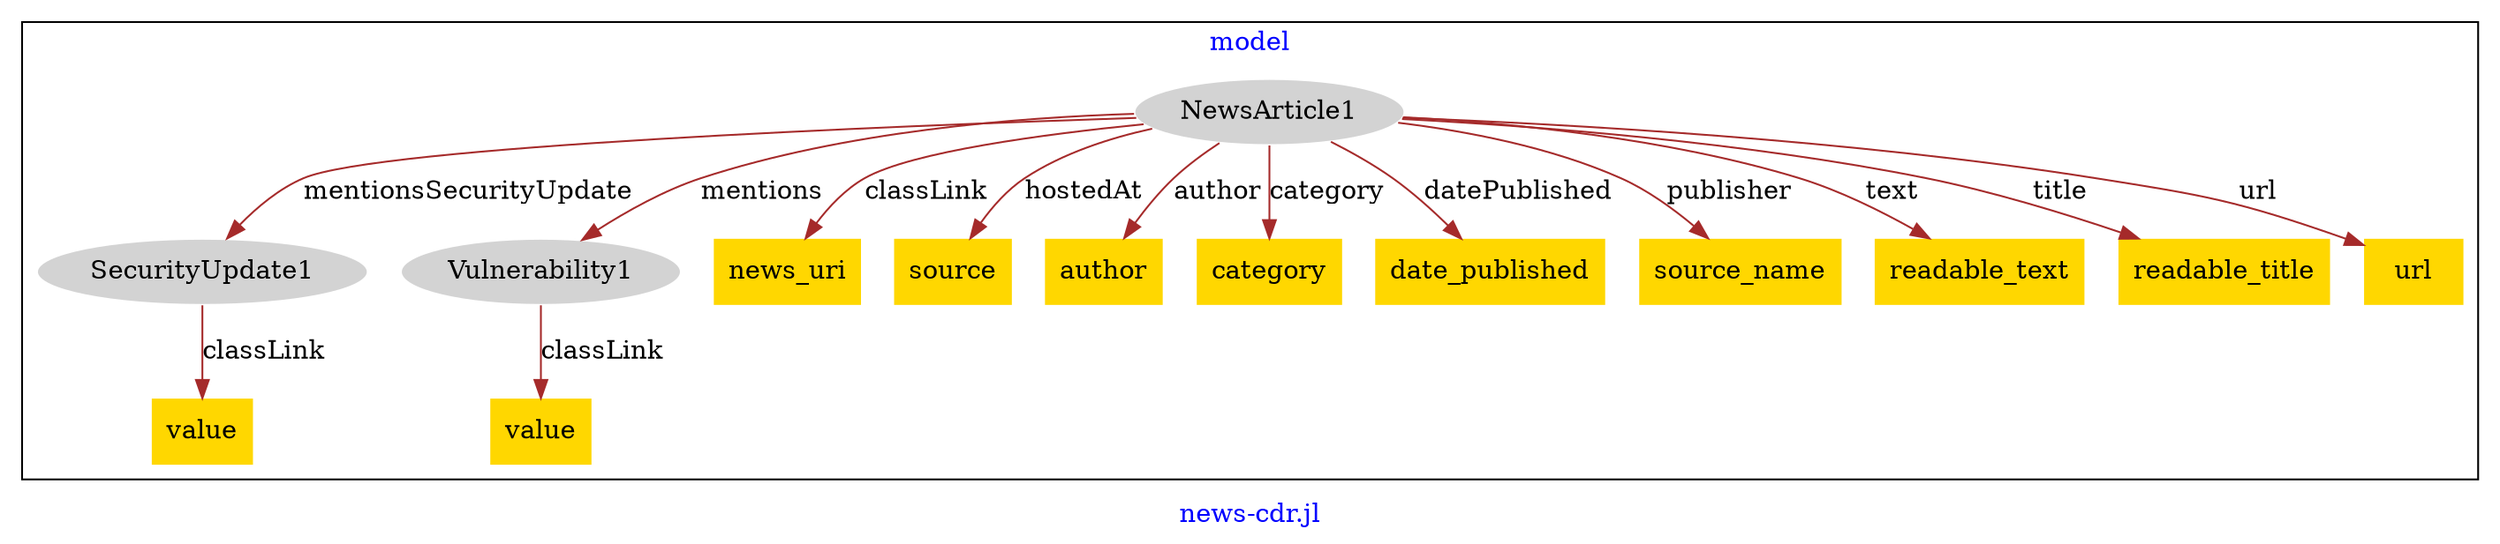 digraph n0 {
fontcolor="blue"
remincross="true"
label="news-cdr.jl"
subgraph cluster {
label="model"
n2[style="filled",color="white",fillcolor="lightgray",label="SecurityUpdate1"];
n3[shape="plaintext",style="filled",fillcolor="gold",label="value"];
n4[style="filled",color="white",fillcolor="lightgray",label="Vulnerability1"];
n5[shape="plaintext",style="filled",fillcolor="gold",label="value"];
n6[style="filled",color="white",fillcolor="lightgray",label="NewsArticle1"];
n7[shape="plaintext",style="filled",fillcolor="gold",label="news_uri"];
n8[shape="plaintext",style="filled",fillcolor="gold",label="source"];
n9[shape="plaintext",style="filled",fillcolor="gold",label="author"];
n10[shape="plaintext",style="filled",fillcolor="gold",label="category"];
n11[shape="plaintext",style="filled",fillcolor="gold",label="date_published"];
n12[shape="plaintext",style="filled",fillcolor="gold",label="source_name"];
n13[shape="plaintext",style="filled",fillcolor="gold",label="readable_text"];
n14[shape="plaintext",style="filled",fillcolor="gold",label="readable_title"];
n15[shape="plaintext",style="filled",fillcolor="gold",label="url"];
}
n2 -> n3[color="brown",fontcolor="black",label="classLink"]
n4 -> n5[color="brown",fontcolor="black",label="classLink"]
n6 -> n7[color="brown",fontcolor="black",label="classLink"]
n6 -> n8[color="brown",fontcolor="black",label="hostedAt"]
n6 -> n2[color="brown",fontcolor="black",label="mentionsSecurityUpdate"]
n6 -> n9[color="brown",fontcolor="black",label="author"]
n6 -> n10[color="brown",fontcolor="black",label="category"]
n6 -> n11[color="brown",fontcolor="black",label="datePublished"]
n6 -> n4[color="brown",fontcolor="black",label="mentions"]
n6 -> n12[color="brown",fontcolor="black",label="publisher"]
n6 -> n13[color="brown",fontcolor="black",label="text"]
n6 -> n14[color="brown",fontcolor="black",label="title"]
n6 -> n15[color="brown",fontcolor="black",label="url"]
}
